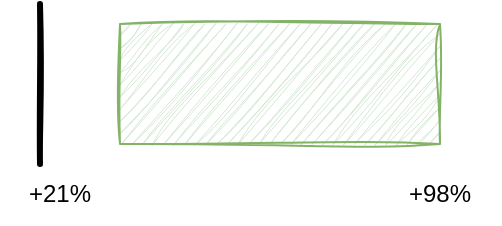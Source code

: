 <mxfile version="23.1.2" type="device">
  <diagram name="Page-1" id="xNpQnmodJmRzveQ4rZh1">
    <mxGraphModel dx="889" dy="553" grid="1" gridSize="10" guides="1" tooltips="1" connect="1" arrows="1" fold="1" page="1" pageScale="1" pageWidth="300" pageHeight="200" math="0" shadow="0">
      <root>
        <mxCell id="0" />
        <mxCell id="1" parent="0" />
        <mxCell id="P8I3rqRvSIRVaTDVa-u7-1" value="" style="rounded=0;whiteSpace=wrap;html=1;fillColor=#d5e8d4;strokeColor=#82b366;fillStyle=auto;sketch=1;curveFitting=1;jiggle=2;" vertex="1" parent="1">
          <mxGeometry x="80" y="50" width="160" height="60" as="geometry" />
        </mxCell>
        <mxCell id="P8I3rqRvSIRVaTDVa-u7-3" value="" style="endArrow=none;html=1;rounded=0;strokeWidth=3;sketch=1;curveFitting=1;jiggle=2;" edge="1" parent="1">
          <mxGeometry width="50" height="50" relative="1" as="geometry">
            <mxPoint x="40" y="120" as="sourcePoint" />
            <mxPoint x="40" y="40" as="targetPoint" />
          </mxGeometry>
        </mxCell>
        <mxCell id="P8I3rqRvSIRVaTDVa-u7-4" value="+98%" style="text;html=1;strokeColor=none;fillColor=none;align=center;verticalAlign=middle;whiteSpace=wrap;rounded=0;" vertex="1" parent="1">
          <mxGeometry x="210" y="120" width="60" height="30" as="geometry" />
        </mxCell>
        <mxCell id="P8I3rqRvSIRVaTDVa-u7-5" value="+21%" style="text;html=1;strokeColor=none;fillColor=none;align=center;verticalAlign=middle;whiteSpace=wrap;rounded=0;" vertex="1" parent="1">
          <mxGeometry x="20" y="120" width="60" height="30" as="geometry" />
        </mxCell>
      </root>
    </mxGraphModel>
  </diagram>
</mxfile>
